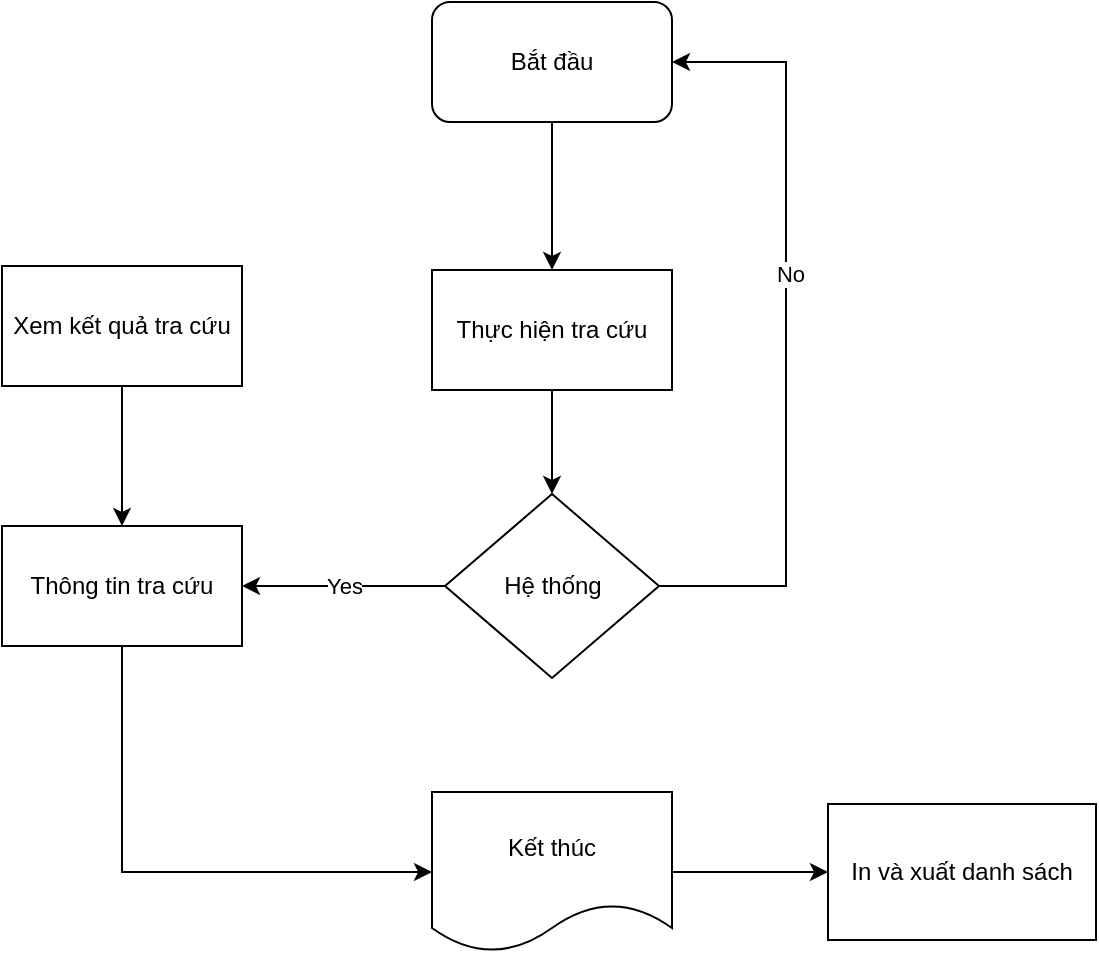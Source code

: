 <mxfile version="24.8.0" pages="5">
  <diagram name="Quy trình" id="7hOHKn8TqsQzAc5nMB9-">
    <mxGraphModel dx="1304" dy="811" grid="0" gridSize="10" guides="1" tooltips="1" connect="1" arrows="1" fold="1" page="0" pageScale="1" pageWidth="827" pageHeight="1169" math="0" shadow="0">
      <root>
        <mxCell id="0" />
        <mxCell id="1" parent="0" />
        <mxCell id="f72GHgOV_BdPcz2RNhl4-3" value="" style="edgeStyle=orthogonalEdgeStyle;rounded=0;orthogonalLoop=1;jettySize=auto;html=1;" edge="1" parent="1" source="f72GHgOV_BdPcz2RNhl4-1" target="f72GHgOV_BdPcz2RNhl4-2">
          <mxGeometry relative="1" as="geometry" />
        </mxCell>
        <mxCell id="f72GHgOV_BdPcz2RNhl4-1" value="Bắt đầu" style="rounded=1;whiteSpace=wrap;html=1;" vertex="1" parent="1">
          <mxGeometry x="352" y="225" width="120" height="60" as="geometry" />
        </mxCell>
        <mxCell id="f72GHgOV_BdPcz2RNhl4-5" value="" style="edgeStyle=orthogonalEdgeStyle;rounded=0;orthogonalLoop=1;jettySize=auto;html=1;" edge="1" parent="1" source="f72GHgOV_BdPcz2RNhl4-2" target="f72GHgOV_BdPcz2RNhl4-4">
          <mxGeometry relative="1" as="geometry" />
        </mxCell>
        <mxCell id="f72GHgOV_BdPcz2RNhl4-2" value="Thực hiện tra cứu" style="rounded=0;whiteSpace=wrap;html=1;" vertex="1" parent="1">
          <mxGeometry x="352" y="359" width="120" height="60" as="geometry" />
        </mxCell>
        <mxCell id="f72GHgOV_BdPcz2RNhl4-6" style="edgeStyle=orthogonalEdgeStyle;rounded=0;orthogonalLoop=1;jettySize=auto;html=1;entryX=1;entryY=0.5;entryDx=0;entryDy=0;" edge="1" parent="1" source="f72GHgOV_BdPcz2RNhl4-4" target="f72GHgOV_BdPcz2RNhl4-1">
          <mxGeometry relative="1" as="geometry">
            <mxPoint x="571" y="240" as="targetPoint" />
            <Array as="points">
              <mxPoint x="529" y="517" />
              <mxPoint x="529" y="255" />
            </Array>
          </mxGeometry>
        </mxCell>
        <mxCell id="f72GHgOV_BdPcz2RNhl4-7" value="No" style="edgeLabel;html=1;align=center;verticalAlign=middle;resizable=0;points=[];" vertex="1" connectable="0" parent="f72GHgOV_BdPcz2RNhl4-6">
          <mxGeometry x="0.149" y="-2" relative="1" as="geometry">
            <mxPoint as="offset" />
          </mxGeometry>
        </mxCell>
        <mxCell id="f72GHgOV_BdPcz2RNhl4-9" value="" style="edgeStyle=orthogonalEdgeStyle;rounded=0;orthogonalLoop=1;jettySize=auto;html=1;" edge="1" parent="1" source="f72GHgOV_BdPcz2RNhl4-4" target="f72GHgOV_BdPcz2RNhl4-8">
          <mxGeometry relative="1" as="geometry" />
        </mxCell>
        <mxCell id="f72GHgOV_BdPcz2RNhl4-16" value="Yes" style="edgeLabel;html=1;align=center;verticalAlign=middle;resizable=0;points=[];" vertex="1" connectable="0" parent="f72GHgOV_BdPcz2RNhl4-9">
          <mxGeometry x="0.003" relative="1" as="geometry">
            <mxPoint as="offset" />
          </mxGeometry>
        </mxCell>
        <mxCell id="f72GHgOV_BdPcz2RNhl4-4" value="Hệ thống" style="rhombus;whiteSpace=wrap;html=1;" vertex="1" parent="1">
          <mxGeometry x="358.5" y="471" width="107" height="92" as="geometry" />
        </mxCell>
        <mxCell id="f72GHgOV_BdPcz2RNhl4-11" style="edgeStyle=orthogonalEdgeStyle;rounded=0;orthogonalLoop=1;jettySize=auto;html=1;entryX=0;entryY=0.5;entryDx=0;entryDy=0;" edge="1" parent="1" source="f72GHgOV_BdPcz2RNhl4-8" target="f72GHgOV_BdPcz2RNhl4-10">
          <mxGeometry relative="1" as="geometry">
            <mxPoint x="197" y="657.333" as="targetPoint" />
            <Array as="points">
              <mxPoint x="197" y="660" />
            </Array>
          </mxGeometry>
        </mxCell>
        <mxCell id="f72GHgOV_BdPcz2RNhl4-8" value="Thông tin tra cứu" style="rounded=0;whiteSpace=wrap;html=1;" vertex="1" parent="1">
          <mxGeometry x="137" y="487" width="120" height="60" as="geometry" />
        </mxCell>
        <mxCell id="f72GHgOV_BdPcz2RNhl4-13" value="" style="edgeStyle=orthogonalEdgeStyle;rounded=0;orthogonalLoop=1;jettySize=auto;html=1;" edge="1" parent="1" source="f72GHgOV_BdPcz2RNhl4-10" target="f72GHgOV_BdPcz2RNhl4-12">
          <mxGeometry relative="1" as="geometry" />
        </mxCell>
        <mxCell id="f72GHgOV_BdPcz2RNhl4-10" value="Kết thúc" style="shape=document;whiteSpace=wrap;html=1;boundedLbl=1;" vertex="1" parent="1">
          <mxGeometry x="352" y="620" width="120" height="80" as="geometry" />
        </mxCell>
        <mxCell id="f72GHgOV_BdPcz2RNhl4-12" value="In và xuất danh sách" style="whiteSpace=wrap;html=1;" vertex="1" parent="1">
          <mxGeometry x="550" y="626" width="134" height="68" as="geometry" />
        </mxCell>
        <mxCell id="f72GHgOV_BdPcz2RNhl4-18" value="" style="edgeStyle=orthogonalEdgeStyle;rounded=0;orthogonalLoop=1;jettySize=auto;html=1;" edge="1" parent="1" source="f72GHgOV_BdPcz2RNhl4-17" target="f72GHgOV_BdPcz2RNhl4-8">
          <mxGeometry relative="1" as="geometry" />
        </mxCell>
        <mxCell id="f72GHgOV_BdPcz2RNhl4-17" value="Xem kết quả tra cứu" style="rounded=0;whiteSpace=wrap;html=1;" vertex="1" parent="1">
          <mxGeometry x="137" y="357" width="120" height="60" as="geometry" />
        </mxCell>
      </root>
    </mxGraphModel>
  </diagram>
  <diagram id="P4OBuvhVB_6JD7hzuBPA" name="UML-BRVT">
    <mxGraphModel dx="1195" dy="743" grid="0" gridSize="10" guides="1" tooltips="1" connect="1" arrows="1" fold="1" page="0" pageScale="1" pageWidth="827" pageHeight="1169" math="0" shadow="0">
      <root>
        <mxCell id="0" />
        <mxCell id="1" parent="0" />
        <mxCell id="Lb8CYfZ6vFEEll41kyps-1" value="Người dùng" style="shape=umlActor;verticalLabelPosition=bottom;verticalAlign=top;html=1;outlineConnect=0;" vertex="1" parent="1">
          <mxGeometry x="247" y="330" width="43" height="74" as="geometry" />
        </mxCell>
        <mxCell id="Lb8CYfZ6vFEEll41kyps-2" value="Người dùng truy cập mục hỏi đáp" style="ellipse;whiteSpace=wrap;html=1;fillColor=#fff2cc;strokeColor=#d6b656;" vertex="1" parent="1">
          <mxGeometry x="277" y="145" width="200" height="94" as="geometry" />
        </mxCell>
        <mxCell id="Lb8CYfZ6vFEEll41kyps-5" value="Người dùng có thể gửi câu hỏi hoặc trả lời câu hỏi" style="ellipse;whiteSpace=wrap;html=1;fillColor=#fff2cc;strokeColor=#d6b656;" vertex="1" parent="1">
          <mxGeometry x="484" y="291" width="200" height="94" as="geometry" />
        </mxCell>
        <mxCell id="Lb8CYfZ6vFEEll41kyps-6" value="" style="endArrow=classic;html=1;rounded=0;" edge="1" parent="1" target="Lb8CYfZ6vFEEll41kyps-2">
          <mxGeometry width="50" height="50" relative="1" as="geometry">
            <mxPoint x="302" y="315" as="sourcePoint" />
            <mxPoint x="459" y="262" as="targetPoint" />
          </mxGeometry>
        </mxCell>
        <mxCell id="Lb8CYfZ6vFEEll41kyps-8" value="" style="endArrow=classic;html=1;rounded=0;" edge="1" parent="1" target="Lb8CYfZ6vFEEll41kyps-5">
          <mxGeometry width="50" height="50" relative="1" as="geometry">
            <mxPoint x="318" y="370" as="sourcePoint" />
            <mxPoint x="406" y="355" as="targetPoint" />
          </mxGeometry>
        </mxCell>
        <mxCell id="Lb8CYfZ6vFEEll41kyps-9" value="Người dùng có thể xem danh sách câu hỏi hoặc câu trả lời" style="ellipse;whiteSpace=wrap;html=1;fillColor=#fff2cc;strokeColor=#d6b656;" vertex="1" parent="1">
          <mxGeometry x="477" y="429" width="200" height="94" as="geometry" />
        </mxCell>
        <mxCell id="Lb8CYfZ6vFEEll41kyps-10" value="" style="endArrow=classic;html=1;rounded=0;" edge="1" parent="1" target="Lb8CYfZ6vFEEll41kyps-9">
          <mxGeometry width="50" height="50" relative="1" as="geometry">
            <mxPoint x="320" y="424" as="sourcePoint" />
            <mxPoint x="406" y="355" as="targetPoint" />
          </mxGeometry>
        </mxCell>
        <mxCell id="arBmupN87XbQNnLuSe0A-5" value="Người dùng có thể tìm kiếm câu hỏi và câu trả lời" style="ellipse;whiteSpace=wrap;html=1;fillColor=#fff2cc;strokeColor=#d6b656;" vertex="1" parent="1">
          <mxGeometry x="225" y="564" width="200" height="94" as="geometry" />
        </mxCell>
        <mxCell id="arBmupN87XbQNnLuSe0A-6" value="" style="endArrow=classic;html=1;rounded=0;" edge="1" parent="1" target="arBmupN87XbQNnLuSe0A-5">
          <mxGeometry width="50" height="50" relative="1" as="geometry">
            <mxPoint x="269" y="441" as="sourcePoint" />
            <mxPoint x="161" y="266" as="targetPoint" />
          </mxGeometry>
        </mxCell>
      </root>
    </mxGraphModel>
  </diagram>
  <diagram id="fF1dvQhkJfc6OV5pCPvv" name="Trang-3">
    <mxGraphModel dx="1147" dy="714" grid="0" gridSize="10" guides="1" tooltips="1" connect="1" arrows="1" fold="1" page="0" pageScale="1" pageWidth="827" pageHeight="1169" math="0" shadow="0">
      <root>
        <mxCell id="0" />
        <mxCell id="1" parent="0" />
        <mxCell id="jMoenmfGUqtsD_WC8YZI-1" value="Người dùng" style="shape=umlActor;verticalLabelPosition=bottom;verticalAlign=top;html=1;outlineConnect=0;" vertex="1" parent="1">
          <mxGeometry x="247" y="330" width="43" height="74" as="geometry" />
        </mxCell>
        <mxCell id="jMoenmfGUqtsD_WC8YZI-2" value="Người dùng có thể xem danh sách các tin tuyển dụng" style="ellipse;whiteSpace=wrap;html=1;fillColor=#fff2cc;strokeColor=#d6b656;" vertex="1" parent="1">
          <mxGeometry x="277" y="145" width="200" height="94" as="geometry" />
        </mxCell>
        <mxCell id="jMoenmfGUqtsD_WC8YZI-3" value="Người dùng có thể tìm kiếm và lọc tin tuyển dụng" style="ellipse;whiteSpace=wrap;html=1;fillColor=#fff2cc;strokeColor=#d6b656;" vertex="1" parent="1">
          <mxGeometry x="513" y="257" width="200" height="94" as="geometry" />
        </mxCell>
        <mxCell id="jMoenmfGUqtsD_WC8YZI-4" value="Người dùng có thể xem chi tiết tin tuyển dụng" style="ellipse;whiteSpace=wrap;html=1;fillColor=#fff2cc;strokeColor=#d6b656;" vertex="1" parent="1">
          <mxGeometry x="450" y="462" width="200" height="94" as="geometry" />
        </mxCell>
        <mxCell id="jMoenmfGUqtsD_WC8YZI-5" value="" style="endArrow=classic;html=1;rounded=0;" edge="1" parent="1" target="jMoenmfGUqtsD_WC8YZI-2">
          <mxGeometry width="50" height="50" relative="1" as="geometry">
            <mxPoint x="302" y="315" as="sourcePoint" />
            <mxPoint x="459" y="262" as="targetPoint" />
          </mxGeometry>
        </mxCell>
        <mxCell id="jMoenmfGUqtsD_WC8YZI-6" value="" style="endArrow=classic;html=1;rounded=0;entryX=0.002;entryY=0.61;entryDx=0;entryDy=0;entryPerimeter=0;" edge="1" parent="1" target="jMoenmfGUqtsD_WC8YZI-3">
          <mxGeometry width="50" height="50" relative="1" as="geometry">
            <mxPoint x="339" y="366" as="sourcePoint" />
            <mxPoint x="406" y="355" as="targetPoint" />
          </mxGeometry>
        </mxCell>
        <mxCell id="jMoenmfGUqtsD_WC8YZI-7" value="" style="endArrow=classic;html=1;rounded=0;entryX=0.035;entryY=0.258;entryDx=0;entryDy=0;entryPerimeter=0;" edge="1" parent="1" target="jMoenmfGUqtsD_WC8YZI-4">
          <mxGeometry width="50" height="50" relative="1" as="geometry">
            <mxPoint x="346" y="418" as="sourcePoint" />
            <mxPoint x="406" y="355" as="targetPoint" />
          </mxGeometry>
        </mxCell>
        <mxCell id="jMoenmfGUqtsD_WC8YZI-8" value="Người dùng có thể ứng tuyển trực tiếp" style="ellipse;whiteSpace=wrap;html=1;fillColor=#fff2cc;strokeColor=#d6b656;" vertex="1" parent="1">
          <mxGeometry x="225" y="556" width="200" height="94" as="geometry" />
        </mxCell>
        <mxCell id="jMoenmfGUqtsD_WC8YZI-9" value="" style="endArrow=classic;html=1;rounded=0;" edge="1" parent="1" target="jMoenmfGUqtsD_WC8YZI-8">
          <mxGeometry width="50" height="50" relative="1" as="geometry">
            <mxPoint x="287" y="443" as="sourcePoint" />
            <mxPoint x="406" y="355" as="targetPoint" />
          </mxGeometry>
        </mxCell>
      </root>
    </mxGraphModel>
  </diagram>
  <diagram id="nJzgZptC__DrFiXDxlvB" name="Trang-4">
    <mxGraphModel dx="956" dy="595" grid="0" gridSize="10" guides="1" tooltips="1" connect="1" arrows="1" fold="1" page="0" pageScale="1" pageWidth="827" pageHeight="1169" math="0" shadow="0">
      <root>
        <mxCell id="0" />
        <mxCell id="1" parent="0" />
        <mxCell id="kdp9RA9SgPt66DLyMhmv-1" value="QTHT" style="shape=umlActor;verticalLabelPosition=bottom;verticalAlign=top;html=1;outlineConnect=0;" vertex="1" parent="1">
          <mxGeometry x="247" y="330" width="43" height="74" as="geometry" />
        </mxCell>
        <mxCell id="kdp9RA9SgPt66DLyMhmv-2" value="QTHT có thể xem danh sách tổng số nhà tuyển dụng hiện có" style="ellipse;whiteSpace=wrap;html=1;fillColor=#fff2cc;strokeColor=#d6b656;" vertex="1" parent="1">
          <mxGeometry x="277" y="145" width="200" height="94" as="geometry" />
        </mxCell>
        <mxCell id="kdp9RA9SgPt66DLyMhmv-3" value="QTHT có thể tìm kiếm và lọc danh sách nhà tuyển dụng" style="ellipse;whiteSpace=wrap;html=1;fillColor=#fff2cc;strokeColor=#d6b656;" vertex="1" parent="1">
          <mxGeometry x="484" y="291" width="200" height="94" as="geometry" />
        </mxCell>
        <mxCell id="kdp9RA9SgPt66DLyMhmv-4" value="" style="endArrow=classic;html=1;rounded=0;" edge="1" parent="1" target="kdp9RA9SgPt66DLyMhmv-2">
          <mxGeometry width="50" height="50" relative="1" as="geometry">
            <mxPoint x="302" y="315" as="sourcePoint" />
            <mxPoint x="459" y="262" as="targetPoint" />
          </mxGeometry>
        </mxCell>
        <mxCell id="kdp9RA9SgPt66DLyMhmv-5" value="" style="endArrow=classic;html=1;rounded=0;" edge="1" parent="1" target="kdp9RA9SgPt66DLyMhmv-3">
          <mxGeometry width="50" height="50" relative="1" as="geometry">
            <mxPoint x="318" y="370" as="sourcePoint" />
            <mxPoint x="406" y="355" as="targetPoint" />
          </mxGeometry>
        </mxCell>
        <mxCell id="kdp9RA9SgPt66DLyMhmv-6" value="QTHT có thể xuất danh sách báo cáo&amp;nbsp;" style="ellipse;whiteSpace=wrap;html=1;fillColor=#fff2cc;strokeColor=#d6b656;" vertex="1" parent="1">
          <mxGeometry x="477" y="429" width="200" height="94" as="geometry" />
        </mxCell>
        <mxCell id="kdp9RA9SgPt66DLyMhmv-7" value="" style="endArrow=classic;html=1;rounded=0;" edge="1" parent="1" target="kdp9RA9SgPt66DLyMhmv-6">
          <mxGeometry width="50" height="50" relative="1" as="geometry">
            <mxPoint x="320" y="424" as="sourcePoint" />
            <mxPoint x="406" y="355" as="targetPoint" />
          </mxGeometry>
        </mxCell>
      </root>
    </mxGraphModel>
  </diagram>
  <diagram id="cIOBxawkR7IhTaTCYRa2" name="Trang-5">
    <mxGraphModel dx="1062" dy="661" grid="0" gridSize="10" guides="1" tooltips="1" connect="1" arrows="1" fold="1" page="0" pageScale="1" pageWidth="827" pageHeight="1169" math="0" shadow="0">
      <root>
        <mxCell id="0" />
        <mxCell id="1" parent="0" />
        <mxCell id="-Gj1yELCF0cblTV4JQ3Q-1" value="QTHT" style="shape=umlActor;verticalLabelPosition=bottom;verticalAlign=top;html=1;outlineConnect=0;" vertex="1" parent="1">
          <mxGeometry x="247" y="330" width="43" height="74" as="geometry" />
        </mxCell>
        <mxCell id="-Gj1yELCF0cblTV4JQ3Q-2" value="QTHT có thể xem danh sách hỗ trợ học nghề cho người thất nghiệp" style="ellipse;whiteSpace=wrap;html=1;fillColor=#fff2cc;strokeColor=#d6b656;" vertex="1" parent="1">
          <mxGeometry x="277" y="145" width="200" height="94" as="geometry" />
        </mxCell>
        <mxCell id="-Gj1yELCF0cblTV4JQ3Q-3" value="QTHT có thể thêm mới thông tin hỗ trợ học nghề" style="ellipse;whiteSpace=wrap;html=1;fillColor=#fff2cc;strokeColor=#d6b656;" vertex="1" parent="1">
          <mxGeometry x="484" y="291" width="200" height="94" as="geometry" />
        </mxCell>
        <mxCell id="-Gj1yELCF0cblTV4JQ3Q-4" value="" style="endArrow=classic;html=1;rounded=0;" edge="1" parent="1" target="-Gj1yELCF0cblTV4JQ3Q-2">
          <mxGeometry width="50" height="50" relative="1" as="geometry">
            <mxPoint x="302" y="315" as="sourcePoint" />
            <mxPoint x="459" y="262" as="targetPoint" />
          </mxGeometry>
        </mxCell>
        <mxCell id="-Gj1yELCF0cblTV4JQ3Q-5" value="" style="endArrow=classic;html=1;rounded=0;entryX=0.003;entryY=0.561;entryDx=0;entryDy=0;entryPerimeter=0;" edge="1" parent="1" target="-Gj1yELCF0cblTV4JQ3Q-3">
          <mxGeometry width="50" height="50" relative="1" as="geometry">
            <mxPoint x="318" y="370" as="sourcePoint" />
            <mxPoint x="406" y="355" as="targetPoint" />
          </mxGeometry>
        </mxCell>
        <mxCell id="-Gj1yELCF0cblTV4JQ3Q-6" value="QTHT có thể sửa thông tin hỗ trợ học nghề" style="ellipse;whiteSpace=wrap;html=1;fillColor=#fff2cc;strokeColor=#d6b656;" vertex="1" parent="1">
          <mxGeometry x="477" y="429" width="200" height="94" as="geometry" />
        </mxCell>
        <mxCell id="-Gj1yELCF0cblTV4JQ3Q-7" value="" style="endArrow=classic;html=1;rounded=0;entryX=-0.005;entryY=0.419;entryDx=0;entryDy=0;entryPerimeter=0;" edge="1" parent="1" target="-Gj1yELCF0cblTV4JQ3Q-6">
          <mxGeometry width="50" height="50" relative="1" as="geometry">
            <mxPoint x="320" y="424" as="sourcePoint" />
            <mxPoint x="406" y="355" as="targetPoint" />
          </mxGeometry>
        </mxCell>
        <mxCell id="-Gj1yELCF0cblTV4JQ3Q-8" value="QTHT có thể xóa thông tin hỗ trợ học nghề" style="ellipse;whiteSpace=wrap;html=1;fillColor=#fff2cc;strokeColor=#d6b656;" vertex="1" parent="1">
          <mxGeometry x="260" y="547" width="200" height="94" as="geometry" />
        </mxCell>
        <mxCell id="-Gj1yELCF0cblTV4JQ3Q-9" value="" style="endArrow=classic;html=1;rounded=0;" edge="1" parent="1" target="-Gj1yELCF0cblTV4JQ3Q-8">
          <mxGeometry width="50" height="50" relative="1" as="geometry">
            <mxPoint x="279" y="443" as="sourcePoint" />
            <mxPoint x="189" y="473" as="targetPoint" />
          </mxGeometry>
        </mxCell>
      </root>
    </mxGraphModel>
  </diagram>
</mxfile>
